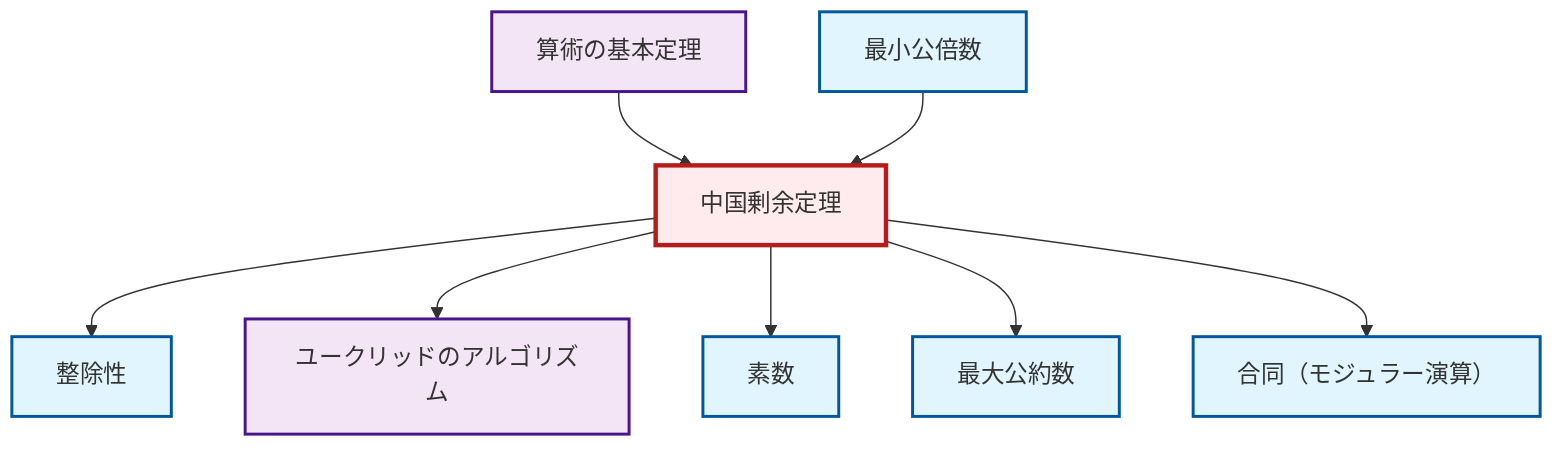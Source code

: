 graph TD
    classDef definition fill:#e1f5fe,stroke:#01579b,stroke-width:2px
    classDef theorem fill:#f3e5f5,stroke:#4a148c,stroke-width:2px
    classDef axiom fill:#fff3e0,stroke:#e65100,stroke-width:2px
    classDef example fill:#e8f5e9,stroke:#1b5e20,stroke-width:2px
    classDef current fill:#ffebee,stroke:#b71c1c,stroke-width:3px
    def-prime["素数"]:::definition
    thm-fundamental-arithmetic["算術の基本定理"]:::theorem
    def-congruence["合同（モジュラー演算）"]:::definition
    def-gcd["最大公約数"]:::definition
    def-lcm["最小公倍数"]:::definition
    thm-euclidean-algorithm["ユークリッドのアルゴリズム"]:::theorem
    thm-chinese-remainder["中国剰余定理"]:::theorem
    def-divisibility["整除性"]:::definition
    thm-fundamental-arithmetic --> thm-chinese-remainder
    thm-chinese-remainder --> def-divisibility
    thm-chinese-remainder --> thm-euclidean-algorithm
    def-lcm --> thm-chinese-remainder
    thm-chinese-remainder --> def-prime
    thm-chinese-remainder --> def-gcd
    thm-chinese-remainder --> def-congruence
    class thm-chinese-remainder current
